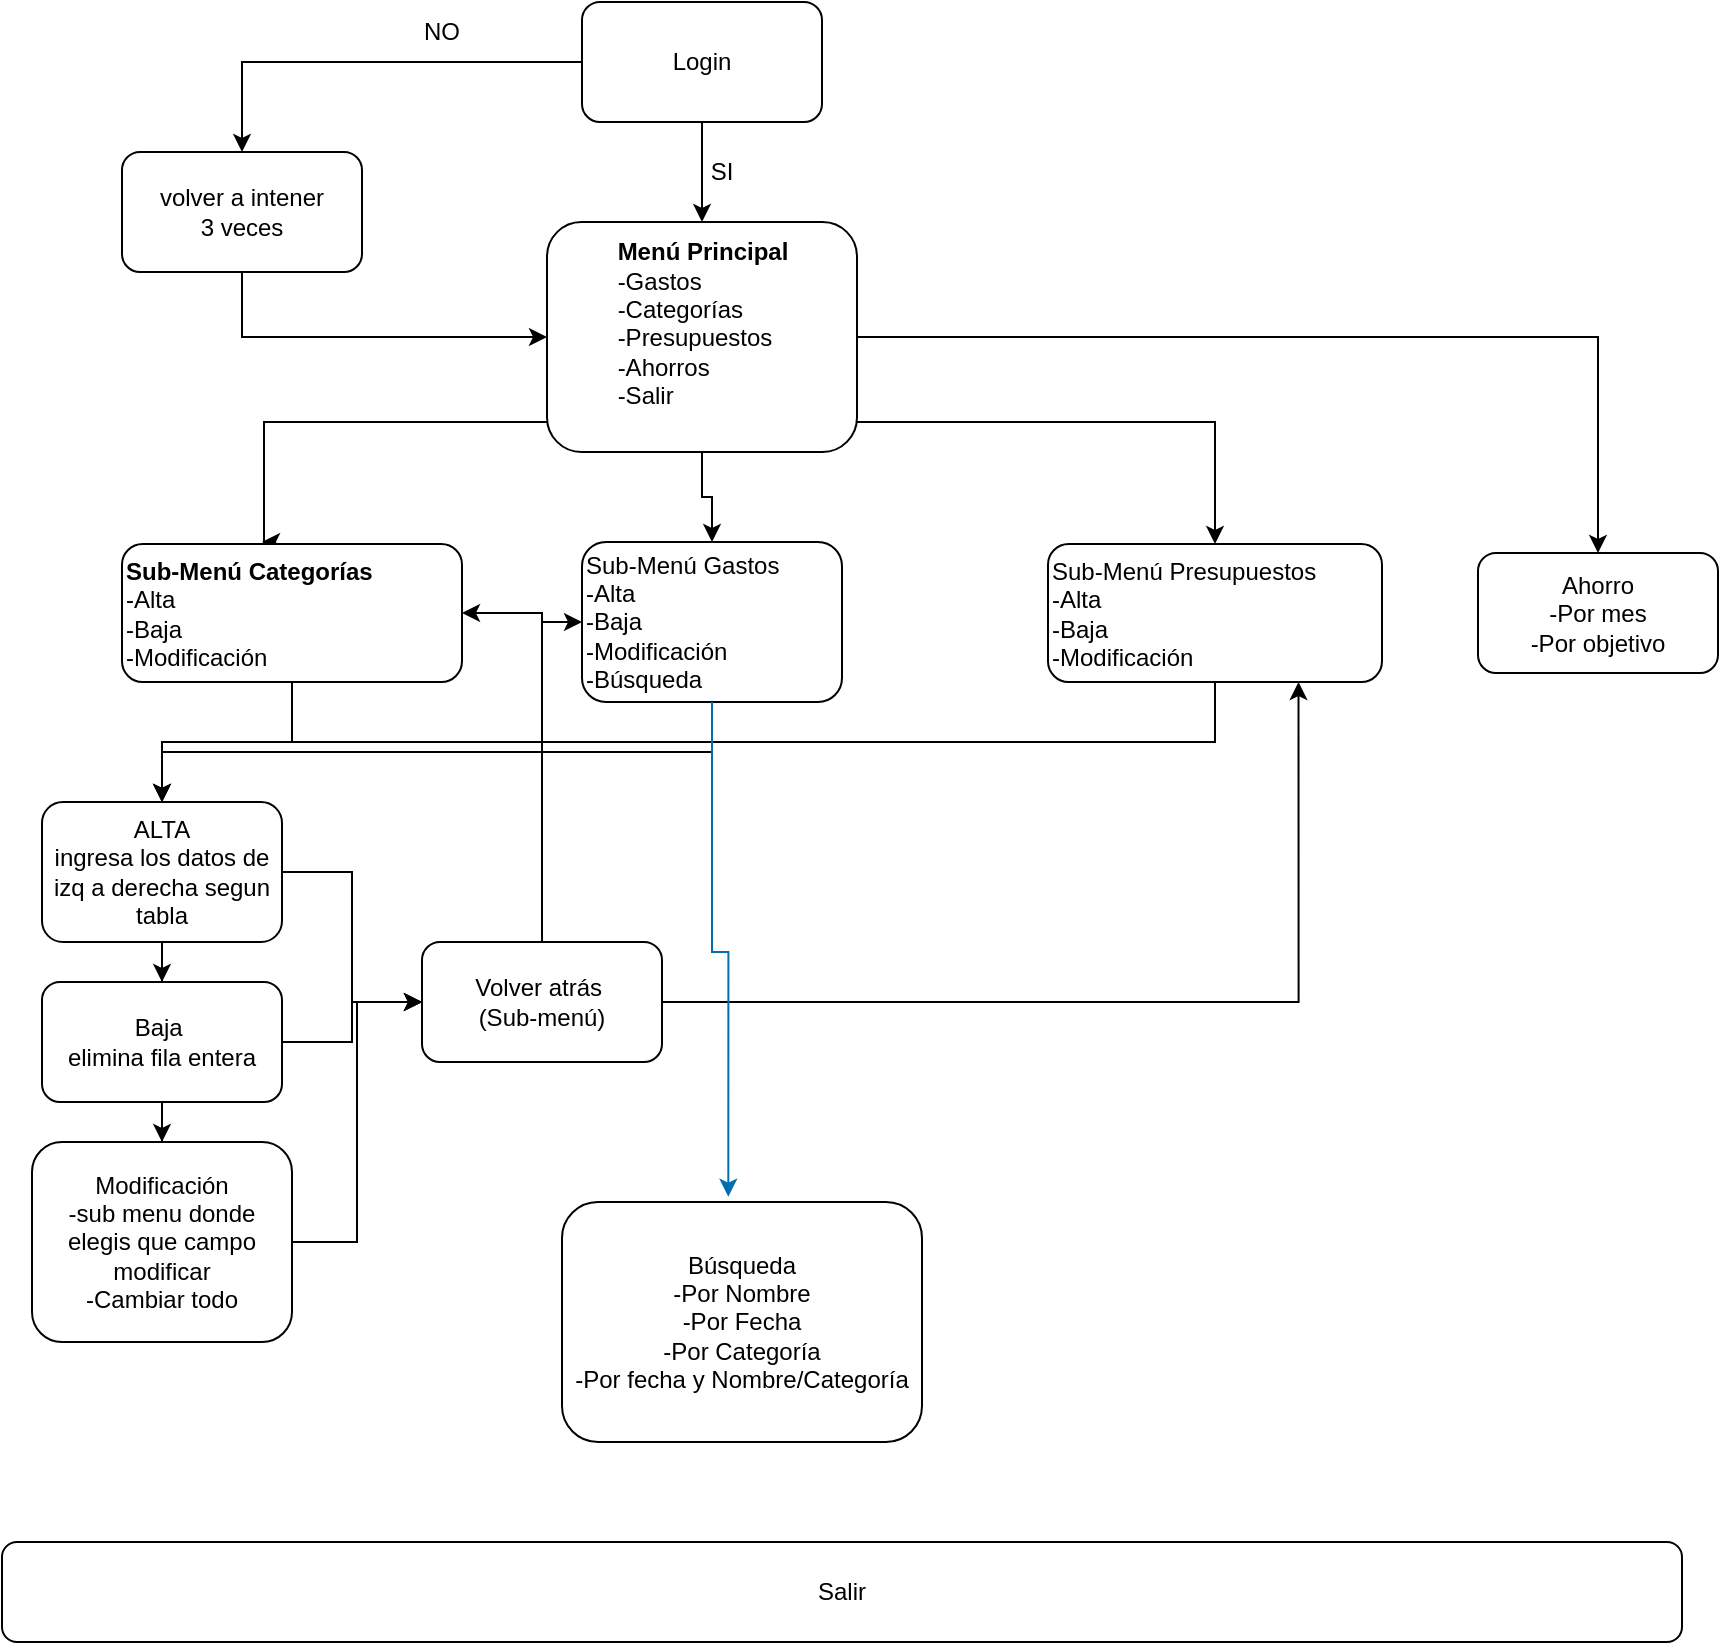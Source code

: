 <mxfile version="28.1.1">
  <diagram name="Página-1" id="pvXA3sZXB-uVoFnA53AX">
    <mxGraphModel dx="906" dy="458" grid="1" gridSize="10" guides="1" tooltips="1" connect="1" arrows="1" fold="1" page="1" pageScale="1" pageWidth="2339" pageHeight="3300" math="0" shadow="0">
      <root>
        <mxCell id="0" />
        <mxCell id="1" parent="0" />
        <mxCell id="HDA9DG_kKja7Teee1veB-7" style="edgeStyle=orthogonalEdgeStyle;rounded=0;orthogonalLoop=1;jettySize=auto;html=1;entryX=0.5;entryY=0;entryDx=0;entryDy=0;" edge="1" parent="1" source="HDA9DG_kKja7Teee1veB-1" target="HDA9DG_kKja7Teee1veB-4">
          <mxGeometry relative="1" as="geometry" />
        </mxCell>
        <mxCell id="HDA9DG_kKja7Teee1veB-1" value="Login" style="rounded=1;whiteSpace=wrap;html=1;" vertex="1" parent="1">
          <mxGeometry x="320" y="30" width="120" height="60" as="geometry" />
        </mxCell>
        <mxCell id="HDA9DG_kKja7Teee1veB-16" style="edgeStyle=orthogonalEdgeStyle;rounded=0;orthogonalLoop=1;jettySize=auto;html=1;entryX=0.5;entryY=0;entryDx=0;entryDy=0;" edge="1" parent="1" source="HDA9DG_kKja7Teee1veB-2" target="HDA9DG_kKja7Teee1veB-13">
          <mxGeometry relative="1" as="geometry" />
        </mxCell>
        <mxCell id="HDA9DG_kKja7Teee1veB-17" style="edgeStyle=orthogonalEdgeStyle;rounded=0;orthogonalLoop=1;jettySize=auto;html=1;entryX=0.5;entryY=0;entryDx=0;entryDy=0;" edge="1" parent="1" source="HDA9DG_kKja7Teee1veB-2">
          <mxGeometry relative="1" as="geometry">
            <mxPoint x="160" y="300" as="targetPoint" />
            <Array as="points">
              <mxPoint x="161" y="240" />
            </Array>
          </mxGeometry>
        </mxCell>
        <mxCell id="HDA9DG_kKja7Teee1veB-18" style="edgeStyle=orthogonalEdgeStyle;rounded=0;orthogonalLoop=1;jettySize=auto;html=1;entryX=0.5;entryY=0;entryDx=0;entryDy=0;" edge="1" parent="1" source="HDA9DG_kKja7Teee1veB-2" target="HDA9DG_kKja7Teee1veB-15">
          <mxGeometry relative="1" as="geometry">
            <Array as="points">
              <mxPoint x="380" y="240" />
              <mxPoint x="637" y="240" />
              <mxPoint x="637" y="301" />
            </Array>
          </mxGeometry>
        </mxCell>
        <mxCell id="HDA9DG_kKja7Teee1veB-53" style="edgeStyle=orthogonalEdgeStyle;rounded=0;orthogonalLoop=1;jettySize=auto;html=1;entryX=0.5;entryY=0;entryDx=0;entryDy=0;" edge="1" parent="1" source="HDA9DG_kKja7Teee1veB-2" target="HDA9DG_kKja7Teee1veB-52">
          <mxGeometry relative="1" as="geometry" />
        </mxCell>
        <mxCell id="HDA9DG_kKja7Teee1veB-2" value="&lt;b&gt;Menú Principal&lt;br&gt;&lt;/b&gt;&lt;div style=&quot;text-align: left;&quot;&gt;&lt;span style=&quot;background-color: transparent; color: light-dark(rgb(0, 0, 0), rgb(255, 255, 255));&quot;&gt;-Gastos&lt;/span&gt;&lt;/div&gt;&lt;div style=&quot;text-align: left;&quot;&gt;&lt;span style=&quot;background-color: transparent; color: light-dark(rgb(0, 0, 0), rgb(255, 255, 255));&quot;&gt;-Categorías&lt;/span&gt;&lt;/div&gt;&lt;div style=&quot;text-align: left;&quot;&gt;&lt;span style=&quot;background-color: transparent; color: light-dark(rgb(0, 0, 0), rgb(255, 255, 255));&quot;&gt;-Presupuestos&lt;br&gt;-Ahorros&lt;br&gt;-Salir&lt;br&gt;&lt;br&gt;&lt;/span&gt;&lt;/div&gt;" style="rounded=1;whiteSpace=wrap;html=1;" vertex="1" parent="1">
          <mxGeometry x="302.5" y="140" width="155" height="115" as="geometry" />
        </mxCell>
        <mxCell id="HDA9DG_kKja7Teee1veB-3" value="" style="endArrow=classic;html=1;rounded=0;exitX=0.5;exitY=1;exitDx=0;exitDy=0;entryX=0.5;entryY=0;entryDx=0;entryDy=0;" edge="1" parent="1" source="HDA9DG_kKja7Teee1veB-1" target="HDA9DG_kKja7Teee1veB-2">
          <mxGeometry width="50" height="50" relative="1" as="geometry">
            <mxPoint x="390" y="300" as="sourcePoint" />
            <mxPoint x="440" y="250" as="targetPoint" />
          </mxGeometry>
        </mxCell>
        <mxCell id="HDA9DG_kKja7Teee1veB-12" style="edgeStyle=orthogonalEdgeStyle;rounded=0;orthogonalLoop=1;jettySize=auto;html=1;entryX=0;entryY=0.5;entryDx=0;entryDy=0;exitX=0.5;exitY=1;exitDx=0;exitDy=0;" edge="1" parent="1" source="HDA9DG_kKja7Teee1veB-4" target="HDA9DG_kKja7Teee1veB-2">
          <mxGeometry relative="1" as="geometry" />
        </mxCell>
        <mxCell id="HDA9DG_kKja7Teee1veB-4" value="volver a intener&lt;br&gt;3 veces" style="rounded=1;whiteSpace=wrap;html=1;" vertex="1" parent="1">
          <mxGeometry x="90" y="105" width="120" height="60" as="geometry" />
        </mxCell>
        <mxCell id="HDA9DG_kKja7Teee1veB-9" value="NO" style="text;html=1;align=center;verticalAlign=middle;whiteSpace=wrap;rounded=0;" vertex="1" parent="1">
          <mxGeometry x="220" y="30" width="60" height="30" as="geometry" />
        </mxCell>
        <mxCell id="HDA9DG_kKja7Teee1veB-10" value="SI" style="text;html=1;align=center;verticalAlign=middle;whiteSpace=wrap;rounded=0;" vertex="1" parent="1">
          <mxGeometry x="360" y="100" width="60" height="30" as="geometry" />
        </mxCell>
        <mxCell id="HDA9DG_kKja7Teee1veB-36" style="edgeStyle=orthogonalEdgeStyle;rounded=0;orthogonalLoop=1;jettySize=auto;html=1;entryX=0.5;entryY=0;entryDx=0;entryDy=0;exitX=0.5;exitY=1;exitDx=0;exitDy=0;" edge="1" parent="1" source="HDA9DG_kKja7Teee1veB-13" target="HDA9DG_kKja7Teee1veB-21">
          <mxGeometry relative="1" as="geometry" />
        </mxCell>
        <mxCell id="HDA9DG_kKja7Teee1veB-13" value="Sub-Menú Gastos&lt;br&gt;&lt;div style=&quot;&quot;&gt;&lt;span style=&quot;background-color: transparent; color: light-dark(rgb(0, 0, 0), rgb(255, 255, 255));&quot;&gt;-Alta&lt;/span&gt;&lt;/div&gt;&lt;span style=&quot;&quot;&gt;-Baja&lt;/span&gt;&lt;br style=&quot;&quot;&gt;&lt;div style=&quot;&quot;&gt;&lt;span style=&quot;background-color: transparent; color: light-dark(rgb(0, 0, 0), rgb(255, 255, 255));&quot;&gt;-Modificación&lt;br&gt;-Búsqueda&amp;nbsp;&lt;/span&gt;&lt;/div&gt;" style="rounded=1;whiteSpace=wrap;html=1;align=left;" vertex="1" parent="1">
          <mxGeometry x="320" y="300" width="130" height="80" as="geometry" />
        </mxCell>
        <mxCell id="HDA9DG_kKja7Teee1veB-35" style="edgeStyle=orthogonalEdgeStyle;rounded=0;orthogonalLoop=1;jettySize=auto;html=1;entryX=0.5;entryY=0;entryDx=0;entryDy=0;exitX=0.5;exitY=1;exitDx=0;exitDy=0;" edge="1" parent="1" source="HDA9DG_kKja7Teee1veB-15" target="HDA9DG_kKja7Teee1veB-21">
          <mxGeometry relative="1" as="geometry" />
        </mxCell>
        <mxCell id="HDA9DG_kKja7Teee1veB-15" value="Sub-Menú Presupuestos&lt;br&gt;&lt;div style=&quot;&quot;&gt;&lt;span style=&quot;background-color: transparent; color: light-dark(rgb(0, 0, 0), rgb(255, 255, 255));&quot;&gt;-Alta&lt;/span&gt;&lt;/div&gt;&lt;span style=&quot;&quot;&gt;-Baja&lt;/span&gt;&lt;br style=&quot;&quot;&gt;&lt;span style=&quot;&quot;&gt;-Modificación&lt;/span&gt;" style="rounded=1;whiteSpace=wrap;html=1;align=left;" vertex="1" parent="1">
          <mxGeometry x="553" y="301" width="167" height="69" as="geometry" />
        </mxCell>
        <mxCell id="HDA9DG_kKja7Teee1veB-37" style="edgeStyle=orthogonalEdgeStyle;rounded=0;orthogonalLoop=1;jettySize=auto;html=1;entryX=0.5;entryY=0;entryDx=0;entryDy=0;" edge="1" parent="1" source="HDA9DG_kKja7Teee1veB-19" target="HDA9DG_kKja7Teee1veB-21">
          <mxGeometry relative="1" as="geometry" />
        </mxCell>
        <mxCell id="HDA9DG_kKja7Teee1veB-19" value="&lt;div style=&quot;&quot;&gt;&lt;span style=&quot;background-color: transparent; color: light-dark(rgb(0, 0, 0), rgb(255, 255, 255));&quot;&gt;&lt;b&gt;Sub-Menú Categorías&lt;/b&gt;&lt;/span&gt;&lt;/div&gt;&lt;div style=&quot;&quot;&gt;&lt;span style=&quot;background-color: transparent; color: light-dark(rgb(0, 0, 0), rgb(255, 255, 255));&quot;&gt;-Alta&lt;/span&gt;&lt;/div&gt;-Baja&lt;br&gt;-Modificación" style="rounded=1;whiteSpace=wrap;html=1;align=left;" vertex="1" parent="1">
          <mxGeometry x="90" y="301" width="170" height="69" as="geometry" />
        </mxCell>
        <mxCell id="HDA9DG_kKja7Teee1veB-38" style="edgeStyle=orthogonalEdgeStyle;rounded=0;orthogonalLoop=1;jettySize=auto;html=1;" edge="1" parent="1" source="HDA9DG_kKja7Teee1veB-21" target="HDA9DG_kKja7Teee1veB-23">
          <mxGeometry relative="1" as="geometry" />
        </mxCell>
        <mxCell id="HDA9DG_kKja7Teee1veB-42" style="edgeStyle=orthogonalEdgeStyle;rounded=0;orthogonalLoop=1;jettySize=auto;html=1;entryX=0;entryY=0.5;entryDx=0;entryDy=0;" edge="1" parent="1" source="HDA9DG_kKja7Teee1veB-21" target="HDA9DG_kKja7Teee1veB-41">
          <mxGeometry relative="1" as="geometry" />
        </mxCell>
        <mxCell id="HDA9DG_kKja7Teee1veB-21" value="ALTA&lt;br&gt;ingresa los datos de izq a derecha segun tabla" style="rounded=1;whiteSpace=wrap;html=1;" vertex="1" parent="1">
          <mxGeometry x="50" y="430" width="120" height="70" as="geometry" />
        </mxCell>
        <mxCell id="HDA9DG_kKja7Teee1veB-40" style="edgeStyle=orthogonalEdgeStyle;rounded=0;orthogonalLoop=1;jettySize=auto;html=1;" edge="1" parent="1" source="HDA9DG_kKja7Teee1veB-23" target="HDA9DG_kKja7Teee1veB-25">
          <mxGeometry relative="1" as="geometry" />
        </mxCell>
        <mxCell id="HDA9DG_kKja7Teee1veB-43" style="edgeStyle=orthogonalEdgeStyle;rounded=0;orthogonalLoop=1;jettySize=auto;html=1;entryX=0;entryY=0.5;entryDx=0;entryDy=0;" edge="1" parent="1" source="HDA9DG_kKja7Teee1veB-23" target="HDA9DG_kKja7Teee1veB-41">
          <mxGeometry relative="1" as="geometry" />
        </mxCell>
        <mxCell id="HDA9DG_kKja7Teee1veB-23" value="Baja&amp;nbsp;&lt;br&gt;elimina fila entera" style="rounded=1;whiteSpace=wrap;html=1;" vertex="1" parent="1">
          <mxGeometry x="50" y="520" width="120" height="60" as="geometry" />
        </mxCell>
        <mxCell id="HDA9DG_kKja7Teee1veB-44" style="edgeStyle=orthogonalEdgeStyle;rounded=0;orthogonalLoop=1;jettySize=auto;html=1;entryX=0;entryY=0.5;entryDx=0;entryDy=0;" edge="1" parent="1" source="HDA9DG_kKja7Teee1veB-25" target="HDA9DG_kKja7Teee1veB-41">
          <mxGeometry relative="1" as="geometry" />
        </mxCell>
        <mxCell id="HDA9DG_kKja7Teee1veB-25" value="Modificación&lt;br&gt;-sub menu donde elegis que campo modificar&lt;br&gt;-Cambiar todo" style="rounded=1;whiteSpace=wrap;html=1;" vertex="1" parent="1">
          <mxGeometry x="45" y="600" width="130" height="100" as="geometry" />
        </mxCell>
        <mxCell id="HDA9DG_kKja7Teee1veB-46" style="edgeStyle=orthogonalEdgeStyle;rounded=0;orthogonalLoop=1;jettySize=auto;html=1;entryX=1;entryY=0.5;entryDx=0;entryDy=0;" edge="1" parent="1" source="HDA9DG_kKja7Teee1veB-41" target="HDA9DG_kKja7Teee1veB-19">
          <mxGeometry relative="1" as="geometry">
            <mxPoint x="300" y="410" as="targetPoint" />
          </mxGeometry>
        </mxCell>
        <mxCell id="HDA9DG_kKja7Teee1veB-48" style="edgeStyle=orthogonalEdgeStyle;rounded=0;orthogonalLoop=1;jettySize=auto;html=1;entryX=0;entryY=0.5;entryDx=0;entryDy=0;" edge="1" parent="1" source="HDA9DG_kKja7Teee1veB-41" target="HDA9DG_kKja7Teee1veB-13">
          <mxGeometry relative="1" as="geometry" />
        </mxCell>
        <mxCell id="HDA9DG_kKja7Teee1veB-49" style="edgeStyle=orthogonalEdgeStyle;rounded=0;orthogonalLoop=1;jettySize=auto;html=1;entryX=0.75;entryY=1;entryDx=0;entryDy=0;" edge="1" parent="1" source="HDA9DG_kKja7Teee1veB-41" target="HDA9DG_kKja7Teee1veB-15">
          <mxGeometry relative="1" as="geometry" />
        </mxCell>
        <mxCell id="HDA9DG_kKja7Teee1veB-41" value="Volver atrás&amp;nbsp;&lt;br&gt;(Sub-menú)" style="rounded=1;whiteSpace=wrap;html=1;" vertex="1" parent="1">
          <mxGeometry x="240" y="500" width="120" height="60" as="geometry" />
        </mxCell>
        <mxCell id="HDA9DG_kKja7Teee1veB-50" value="Búsqueda&lt;br&gt;-Por Nombre&lt;br&gt;-Por Fecha&lt;br&gt;-Por Categoría&lt;br&gt;-Por fecha y Nombre/Categoría" style="rounded=1;whiteSpace=wrap;html=1;" vertex="1" parent="1">
          <mxGeometry x="310" y="630" width="180" height="120" as="geometry" />
        </mxCell>
        <mxCell id="HDA9DG_kKja7Teee1veB-51" style="edgeStyle=orthogonalEdgeStyle;rounded=0;orthogonalLoop=1;jettySize=auto;html=1;entryX=0.462;entryY=-0.022;entryDx=0;entryDy=0;entryPerimeter=0;fillColor=#1ba1e2;strokeColor=#006EAF;" edge="1" parent="1" source="HDA9DG_kKja7Teee1veB-13" target="HDA9DG_kKja7Teee1veB-50">
          <mxGeometry relative="1" as="geometry" />
        </mxCell>
        <mxCell id="HDA9DG_kKja7Teee1veB-52" value="Ahorro&lt;br&gt;-Por mes&lt;br&gt;-Por objetivo" style="rounded=1;whiteSpace=wrap;html=1;" vertex="1" parent="1">
          <mxGeometry x="768" y="305.5" width="120" height="60" as="geometry" />
        </mxCell>
        <mxCell id="HDA9DG_kKja7Teee1veB-54" value="Salir" style="rounded=1;whiteSpace=wrap;html=1;" vertex="1" parent="1">
          <mxGeometry x="30" y="800" width="840" height="50" as="geometry" />
        </mxCell>
      </root>
    </mxGraphModel>
  </diagram>
</mxfile>

